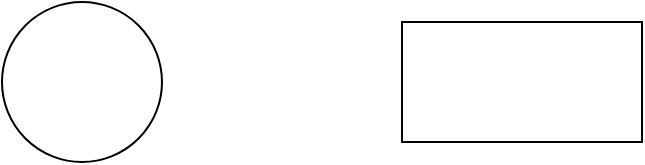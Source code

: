<mxfile version="10.6.7" type="github"><diagram id="J8MBZHpaElRM1XLUJGjw" name="Page-1"><mxGraphModel dx="1381" dy="892" grid="1" gridSize="10" guides="1" tooltips="1" connect="1" arrows="1" fold="1" page="1" pageScale="1" pageWidth="827" pageHeight="1169" math="0" shadow="0"><root><mxCell id="0"/><mxCell id="1" parent="0"/><mxCell id="azBPSUci69u4QQrTuPfF-1" value="" style="ellipse;whiteSpace=wrap;html=1;aspect=fixed;" vertex="1" parent="1"><mxGeometry x="240" y="240" width="80" height="80" as="geometry"/></mxCell><mxCell id="azBPSUci69u4QQrTuPfF-2" value="" style="rounded=0;whiteSpace=wrap;html=1;" vertex="1" parent="1"><mxGeometry x="440" y="250" width="120" height="60" as="geometry"/></mxCell></root></mxGraphModel></diagram></mxfile>